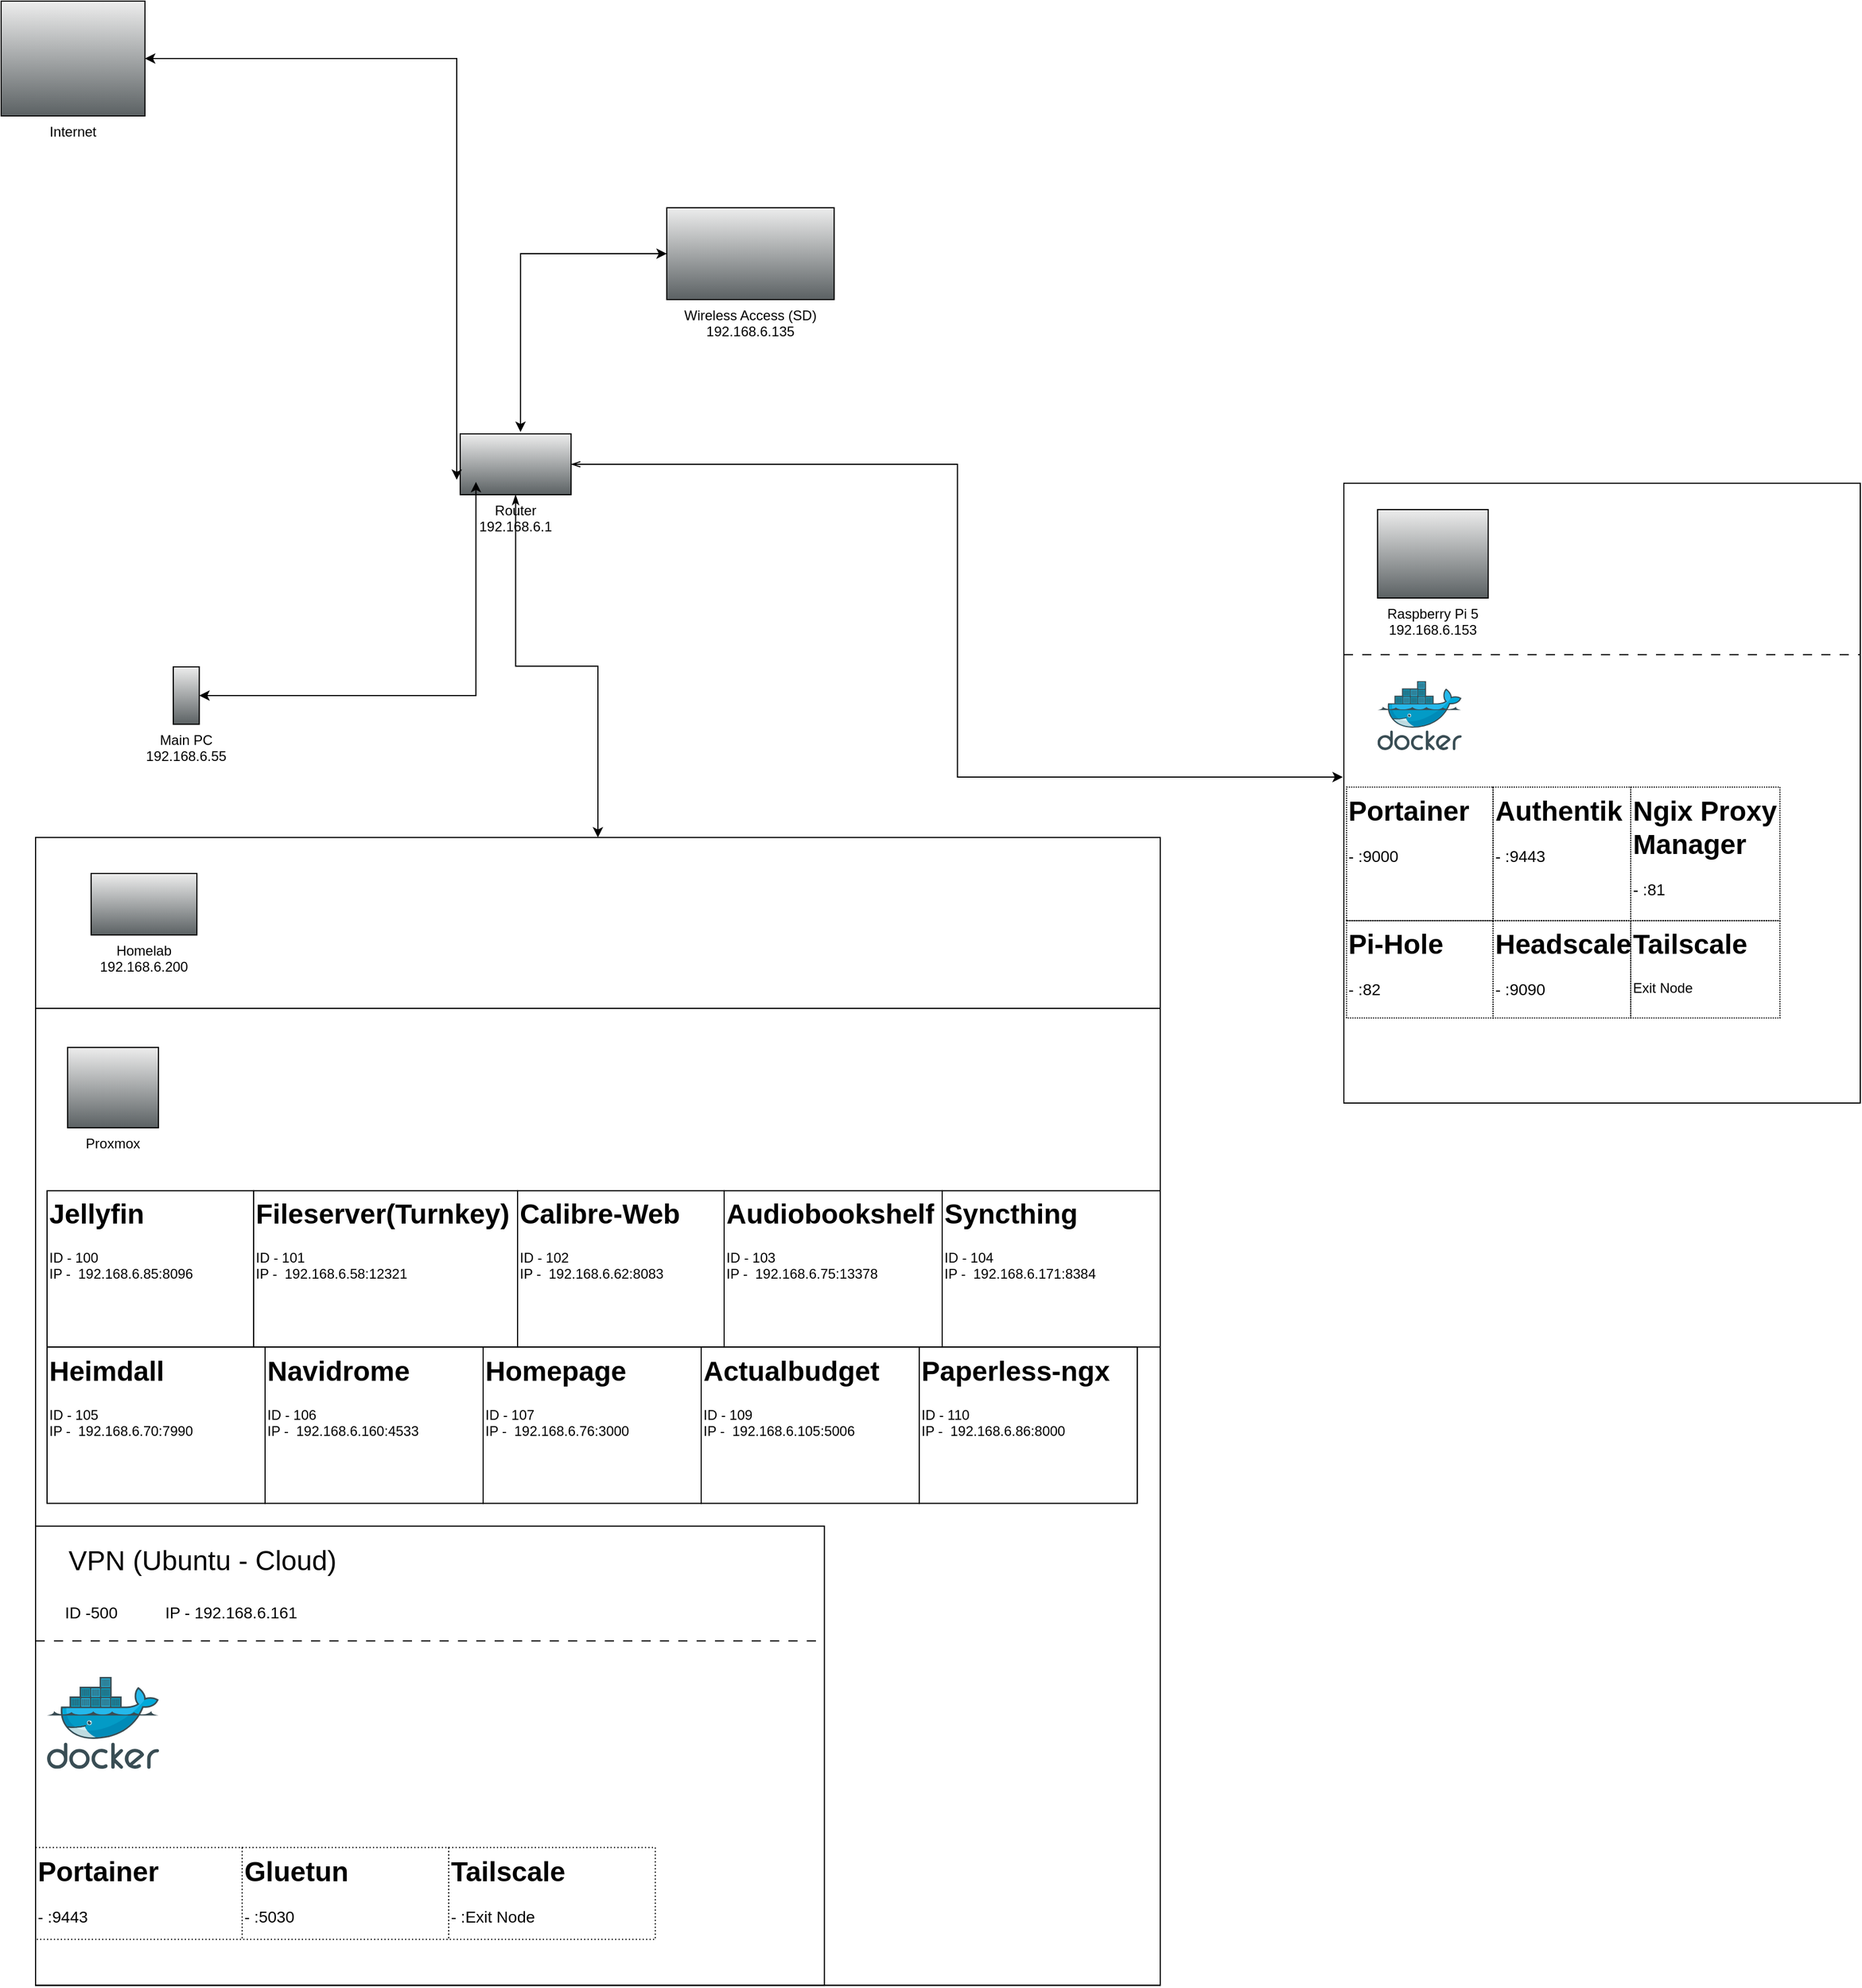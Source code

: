 <mxfile version="28.0.1">
  <diagram name="Page-1" id="eWlDXhBhW4zc3QP7-HH6">
    <mxGraphModel dx="987" dy="846" grid="1" gridSize="10" guides="1" tooltips="1" connect="1" arrows="1" fold="1" page="1" pageScale="1" pageWidth="850" pageHeight="1100" background="#FFFFFF" math="0" shadow="0">
      <root>
        <mxCell id="0" />
        <mxCell id="1" parent="0" />
        <mxCell id="I_c64kBmUim3LT_-4NQp-3" value="Internet&#xa;" style="shape=mxgraph.networks2.icon;aspect=fixed;fillColor=#EDEDED;strokeColor=#000000;gradientColor=#5B6163;network2IconShadow=1;network2bgFillColor=none;network2Icon=mxgraph.networks2.internet;network2IconXOffset=0.001;network2IconYOffset=0.004;network2IconW=0.968;network2IconH=0.772;labelPosition=center;verticalLabelPosition=bottom;align=center;verticalAlign=top;" vertex="1" parent="1">
          <mxGeometry x="60" y="20" width="125.32" height="100" as="geometry" />
        </mxCell>
        <mxCell id="I_c64kBmUim3LT_-4NQp-88" style="edgeStyle=orthogonalEdgeStyle;rounded=0;orthogonalLoop=1;jettySize=auto;html=1;entryX=0.5;entryY=0;entryDx=0;entryDy=0;startArrow=classicThin;startFill=1;" edge="1" parent="1" source="I_c64kBmUim3LT_-4NQp-4" target="I_c64kBmUim3LT_-4NQp-46">
          <mxGeometry relative="1" as="geometry" />
        </mxCell>
        <mxCell id="I_c64kBmUim3LT_-4NQp-4" value="Router&#xa;192.168.6.1" style="fillColorStyles=neutralFill;neutralFill=#9DA6A8;shape=mxgraph.networks2.icon;aspect=fixed;fillColor=#EDEDED;strokeColor=#000000;gradientColor=#5B6163;network2IconShadow=1;network2bgFillColor=none;network2Icon=mxgraph.networks2.router;network2IconXOffset=0.0;network2IconYOffset=-0.114;network2IconW=1;network2IconH=0.548;labelPosition=center;verticalLabelPosition=bottom;align=center;verticalAlign=top;" vertex="1" parent="1">
          <mxGeometry x="460" y="397" width="96.63" height="53" as="geometry" />
        </mxCell>
        <mxCell id="I_c64kBmUim3LT_-4NQp-5" style="edgeStyle=orthogonalEdgeStyle;rounded=0;orthogonalLoop=1;jettySize=auto;html=1;startArrow=classic;startFill=1;entryX=-0.031;entryY=0.755;entryDx=0;entryDy=0;entryPerimeter=0;" edge="1" parent="1" source="I_c64kBmUim3LT_-4NQp-3" target="I_c64kBmUim3LT_-4NQp-4">
          <mxGeometry relative="1" as="geometry">
            <mxPoint x="380" y="241" as="targetPoint" />
          </mxGeometry>
        </mxCell>
        <mxCell id="I_c64kBmUim3LT_-4NQp-6" value="Wireless Access (SD)&#xa;192.168.6.135" style="fillColorStyles=neutralFill;neutralFill=#9DA6A8;shape=mxgraph.networks2.icon;aspect=fixed;fillColor=#EDEDED;strokeColor=#000000;gradientColor=#5B6163;network2IconShadow=1;network2bgFillColor=none;network2Icon=mxgraph.networks2.wireless_hub;network2IconYOffset=-0.114;network2IconW=1;network2IconH=0.548;labelPosition=center;verticalLabelPosition=bottom;align=center;verticalAlign=top;" vertex="1" parent="1">
          <mxGeometry x="640" y="200" width="145.84" height="80" as="geometry" />
        </mxCell>
        <mxCell id="I_c64kBmUim3LT_-4NQp-7" style="edgeStyle=orthogonalEdgeStyle;rounded=0;orthogonalLoop=1;jettySize=auto;html=1;entryX=0.544;entryY=-0.031;entryDx=0;entryDy=0;entryPerimeter=0;startArrow=classic;startFill=1;" edge="1" parent="1" source="I_c64kBmUim3LT_-4NQp-6" target="I_c64kBmUim3LT_-4NQp-4">
          <mxGeometry relative="1" as="geometry" />
        </mxCell>
        <mxCell id="I_c64kBmUim3LT_-4NQp-9" value="Main PC&#xa;192.168.6.55" style="shape=mxgraph.networks2.icon;aspect=fixed;fillColor=#EDEDED;strokeColor=#000000;gradientColor=#5B6163;network2IconShadow=1;network2bgFillColor=none;network2Icon=mxgraph.networks2.desktop_pc;network2IconXOffset=-0.003;network2IconYOffset=0.0;network2IconW=0.453;network2IconH=1.0;labelPosition=center;verticalLabelPosition=bottom;align=center;verticalAlign=top;" vertex="1" parent="1">
          <mxGeometry x="210" y="600" width="22.65" height="49.975" as="geometry" />
        </mxCell>
        <mxCell id="I_c64kBmUim3LT_-4NQp-38" value="" style="group" vertex="1" connectable="0" parent="1">
          <mxGeometry x="1230" y="440" width="450" height="540" as="geometry" />
        </mxCell>
        <mxCell id="I_c64kBmUim3LT_-4NQp-11" value="Raspberry Pi 5&#xa;192.168.6.153" style="shape=mxgraph.networks2.icon;aspect=fixed;fillColor=#EDEDED;strokeColor=#000000;gradientColor=#5B6163;network2IconShadow=1;network2bgFillColor=none;network2Icon=mxgraph.networks2.external_storage;network2IconYOffset=-0.027;network2IconW=1;network2IconH=0.799;labelPosition=center;verticalLabelPosition=bottom;align=center;verticalAlign=top;" vertex="1" parent="I_c64kBmUim3LT_-4NQp-38">
          <mxGeometry x="29.35" y="22.98" width="96.43" height="77.02" as="geometry" />
        </mxCell>
        <mxCell id="I_c64kBmUim3LT_-4NQp-34" value="" style="rounded=0;whiteSpace=wrap;html=1;fillColor=none;strokeColor=default;" vertex="1" parent="I_c64kBmUim3LT_-4NQp-38">
          <mxGeometry width="450" height="540" as="geometry" />
        </mxCell>
        <mxCell id="I_c64kBmUim3LT_-4NQp-35" value="" style="rounded=0;whiteSpace=wrap;html=1;fillColor=none;dashed=1;dashPattern=8 8;" vertex="1" parent="I_c64kBmUim3LT_-4NQp-38">
          <mxGeometry y="149.362" width="450" height="390.638" as="geometry" />
        </mxCell>
        <mxCell id="I_c64kBmUim3LT_-4NQp-37" value="" style="image;sketch=0;aspect=fixed;html=1;points=[];align=center;fontSize=12;image=img/lib/mscae/Docker.svg;container=0;" vertex="1" parent="I_c64kBmUim3LT_-4NQp-38">
          <mxGeometry x="29.34" y="172.345" width="73.359" height="60.153" as="geometry">
            <mxRectangle x="777" y="220" width="50" height="40" as="alternateBounds" />
          </mxGeometry>
        </mxCell>
        <mxCell id="I_c64kBmUim3LT_-4NQp-40" value="&lt;h1 style=&quot;margin-top: 0px;&quot;&gt;Authentik&lt;/h1&gt;&lt;p&gt;&lt;font style=&quot;font-size: 14px;&quot;&gt;- :&lt;font&gt;9443&amp;nbsp;&lt;/font&gt;&lt;/font&gt;&lt;/p&gt;" style="text;html=1;whiteSpace=wrap;overflow=hidden;rounded=0;strokeColor=default;dashed=1;dashPattern=1 1;" vertex="1" parent="I_c64kBmUim3LT_-4NQp-38">
          <mxGeometry x="130" y="264.706" width="120" height="116.471" as="geometry" />
        </mxCell>
        <mxCell id="I_c64kBmUim3LT_-4NQp-42" value="&lt;h1 style=&quot;margin-top: 0px;&quot;&gt;Pi-Hole&lt;/h1&gt;&lt;p&gt;&lt;font style=&quot;font-size: 14px;&quot;&gt;- :82&lt;/font&gt;&lt;/p&gt;" style="text;html=1;whiteSpace=wrap;overflow=hidden;rounded=0;strokeColor=default;dashed=1;dashPattern=1 1;" vertex="1" parent="I_c64kBmUim3LT_-4NQp-38">
          <mxGeometry x="2.34" y="381.176" width="127.66" height="84.706" as="geometry" />
        </mxCell>
        <mxCell id="I_c64kBmUim3LT_-4NQp-43" value="&lt;h1 style=&quot;margin-top: 0px;&quot;&gt;Portainer&lt;/h1&gt;&lt;p&gt;&lt;font style=&quot;font-size: 14px;&quot;&gt;- :9000&lt;/font&gt;&lt;/p&gt;" style="text;html=1;whiteSpace=wrap;overflow=hidden;rounded=0;strokeColor=default;dashed=1;dashPattern=1 1;" vertex="1" parent="I_c64kBmUim3LT_-4NQp-38">
          <mxGeometry x="2.34" y="264.706" width="127.66" height="116.471" as="geometry" />
        </mxCell>
        <mxCell id="I_c64kBmUim3LT_-4NQp-41" value="&lt;h1 style=&quot;margin-top: 0px;&quot;&gt;Headscale&lt;/h1&gt;&lt;p&gt;&lt;font style=&quot;font-size: 14px;&quot;&gt;- :9090&lt;/font&gt;&lt;/p&gt;" style="text;html=1;whiteSpace=wrap;overflow=hidden;rounded=0;strokeColor=default;dashed=1;dashPattern=1 1;" vertex="1" parent="I_c64kBmUim3LT_-4NQp-38">
          <mxGeometry x="130" y="381.176" width="120" height="84.706" as="geometry" />
        </mxCell>
        <mxCell id="I_c64kBmUim3LT_-4NQp-44" value="&lt;h1 style=&quot;margin-top: 0px;&quot;&gt;Ngix Proxy Manager&lt;/h1&gt;&lt;p&gt;&lt;font style=&quot;font-size: 14px;&quot;&gt;- :81&lt;/font&gt;&lt;/p&gt;" style="text;html=1;whiteSpace=wrap;overflow=hidden;rounded=0;strokeColor=default;dashed=1;dashPattern=1 1;" vertex="1" parent="I_c64kBmUim3LT_-4NQp-38">
          <mxGeometry x="250" y="264.706" width="130" height="116.471" as="geometry" />
        </mxCell>
        <mxCell id="I_c64kBmUim3LT_-4NQp-45" value="&lt;h1 style=&quot;margin-top: 0px;&quot;&gt;Tailscale&lt;/h1&gt;&lt;p&gt;Exit Node&lt;/p&gt;" style="text;html=1;whiteSpace=wrap;overflow=hidden;rounded=0;strokeColor=default;dashed=1;dashPattern=1 1;" vertex="1" parent="I_c64kBmUim3LT_-4NQp-38">
          <mxGeometry x="250" y="381.18" width="130" height="84.71" as="geometry" />
        </mxCell>
        <mxCell id="I_c64kBmUim3LT_-4NQp-49" value="" style="group" vertex="1" connectable="0" parent="1">
          <mxGeometry x="90" y="750" width="980.0" height="1000" as="geometry" />
        </mxCell>
        <mxCell id="I_c64kBmUim3LT_-4NQp-8" value="Homelab&#xa;192.168.6.200" style="fillColorStyles=neutralFill;neutralFill=#9DA6A8;shape=mxgraph.networks2.icon;aspect=fixed;fillColor=#EDEDED;strokeColor=#000000;gradientColor=#5B6163;network2IconShadow=1;network2bgFillColor=none;network2Icon=mxgraph.networks2.server;network2IconW=1.0;network2IconH=0.581;labelPosition=center;verticalLabelPosition=bottom;align=center;verticalAlign=top;" vertex="1" parent="I_c64kBmUim3LT_-4NQp-49">
          <mxGeometry x="48.4" y="30.005" width="92.17" height="53.56" as="geometry" />
        </mxCell>
        <mxCell id="I_c64kBmUim3LT_-4NQp-51" value="Proxmox" style="shape=mxgraph.networks2.icon;aspect=fixed;fillColor=#EDEDED;strokeColor=#000000;gradientColor=#5B6163;network2IconShadow=1;network2bgFillColor=none;network2Icon=mxgraph.networks2.load_balancer;network2IconW=0.86;network2IconH=0.76;labelPosition=center;verticalLabelPosition=bottom;align=center;verticalAlign=top;" vertex="1" parent="I_c64kBmUim3LT_-4NQp-49">
          <mxGeometry x="27.87" y="181.573" width="79.21" height="70" as="geometry" />
        </mxCell>
        <mxCell id="I_c64kBmUim3LT_-4NQp-53" value="" style="group" vertex="1" connectable="0" parent="I_c64kBmUim3LT_-4NQp-49">
          <mxGeometry y="-1.35" width="980.0" height="1000.0" as="geometry" />
        </mxCell>
        <mxCell id="I_c64kBmUim3LT_-4NQp-52" value="" style="rounded=0;whiteSpace=wrap;html=1;fillColor=none;" vertex="1" parent="I_c64kBmUim3LT_-4NQp-53">
          <mxGeometry y="148.878" width="980" height="851.122" as="geometry" />
        </mxCell>
        <mxCell id="I_c64kBmUim3LT_-4NQp-46" value="" style="rounded=0;whiteSpace=wrap;html=1;fillColor=none;" vertex="1" parent="I_c64kBmUim3LT_-4NQp-53">
          <mxGeometry width="980.0" height="1000" as="geometry" />
        </mxCell>
        <mxCell id="I_c64kBmUim3LT_-4NQp-58" value="&lt;h1 style=&quot;margin-top: 0px;&quot;&gt;Jellyfin&lt;/h1&gt;&lt;div&gt;ID - 100&lt;/div&gt;&lt;div&gt;IP -&amp;nbsp; 192.168.6.85:8096&lt;/div&gt;&lt;p&gt;&lt;font style=&quot;font-size: 14px;&quot;&gt;&lt;br&gt;&lt;/font&gt;&lt;/p&gt;" style="text;html=1;whiteSpace=wrap;overflow=hidden;rounded=0;strokeColor=default;" vertex="1" parent="I_c64kBmUim3LT_-4NQp-53">
          <mxGeometry x="10" y="307.754" width="180" height="136.179" as="geometry" />
        </mxCell>
        <mxCell id="I_c64kBmUim3LT_-4NQp-66" value="&lt;h1 style=&quot;margin-top: 0px;&quot;&gt;Fileserver(Turnkey)&lt;/h1&gt;&lt;div&gt;ID - 101&lt;/div&gt;&lt;div&gt;IP -&amp;nbsp; 192.168.6.58:12321&lt;/div&gt;&lt;p&gt;&lt;font style=&quot;font-size: 14px;&quot;&gt;&lt;br&gt;&lt;/font&gt;&lt;/p&gt;" style="text;html=1;whiteSpace=wrap;overflow=hidden;rounded=0;strokeColor=default;" vertex="1" parent="I_c64kBmUim3LT_-4NQp-53">
          <mxGeometry x="190" y="307.754" width="230" height="136.179" as="geometry" />
        </mxCell>
        <mxCell id="I_c64kBmUim3LT_-4NQp-67" value="&lt;h1 style=&quot;margin-top: 0px;&quot;&gt;Calibre-Web&lt;/h1&gt;&lt;div&gt;ID - 102&lt;/div&gt;&lt;div&gt;IP -&amp;nbsp; 192.168.6.62:8083&lt;/div&gt;&lt;p&gt;&lt;font style=&quot;font-size: 14px;&quot;&gt;&lt;br&gt;&lt;/font&gt;&lt;/p&gt;" style="text;html=1;whiteSpace=wrap;overflow=hidden;rounded=0;strokeColor=default;" vertex="1" parent="I_c64kBmUim3LT_-4NQp-53">
          <mxGeometry x="420" y="307.754" width="180" height="136.179" as="geometry" />
        </mxCell>
        <mxCell id="I_c64kBmUim3LT_-4NQp-68" value="&lt;h1 style=&quot;margin-top: 0px;&quot;&gt;Audiobookshelf&lt;/h1&gt;&lt;div&gt;ID - 103&lt;/div&gt;&lt;div&gt;IP -&amp;nbsp; 192.168.6.75:13378&lt;/div&gt;&lt;p&gt;&lt;font style=&quot;font-size: 14px;&quot;&gt;&lt;br&gt;&lt;/font&gt;&lt;/p&gt;" style="text;html=1;whiteSpace=wrap;overflow=hidden;rounded=0;strokeColor=default;" vertex="1" parent="I_c64kBmUim3LT_-4NQp-53">
          <mxGeometry x="600" y="307.754" width="190" height="136.179" as="geometry" />
        </mxCell>
        <mxCell id="I_c64kBmUim3LT_-4NQp-69" value="&lt;h1 style=&quot;margin-top: 0px;&quot;&gt;Syncthing&lt;/h1&gt;&lt;div&gt;ID - 104&lt;/div&gt;&lt;div&gt;IP -&amp;nbsp; 192.168.6.171:8384&lt;/div&gt;&lt;p&gt;&lt;font style=&quot;font-size: 14px;&quot;&gt;&lt;br&gt;&lt;/font&gt;&lt;/p&gt;" style="text;html=1;whiteSpace=wrap;overflow=hidden;rounded=0;strokeColor=default;" vertex="1" parent="I_c64kBmUim3LT_-4NQp-53">
          <mxGeometry x="790" y="307.754" width="190" height="136.179" as="geometry" />
        </mxCell>
        <mxCell id="I_c64kBmUim3LT_-4NQp-70" value="&lt;h1 style=&quot;margin-top: 0px;&quot;&gt;Heimdall&lt;/h1&gt;&lt;div&gt;ID - 105&lt;/div&gt;&lt;div&gt;IP -&amp;nbsp; 192.168.6.70:7990&lt;/div&gt;&lt;p&gt;&lt;font style=&quot;font-size: 14px;&quot;&gt;&lt;br&gt;&lt;/font&gt;&lt;/p&gt;" style="text;html=1;whiteSpace=wrap;overflow=hidden;rounded=0;strokeColor=default;" vertex="1" parent="I_c64kBmUim3LT_-4NQp-53">
          <mxGeometry x="10" y="443.934" width="190" height="136.179" as="geometry" />
        </mxCell>
        <mxCell id="I_c64kBmUim3LT_-4NQp-71" value="&lt;h1 style=&quot;margin-top: 0px;&quot;&gt;Navidrome&lt;/h1&gt;&lt;div&gt;ID - 106&lt;/div&gt;&lt;div&gt;IP -&amp;nbsp; 192.168.6.160:4533&lt;/div&gt;&lt;p&gt;&lt;font style=&quot;font-size: 14px;&quot;&gt;&lt;br&gt;&lt;/font&gt;&lt;/p&gt;" style="text;html=1;whiteSpace=wrap;overflow=hidden;rounded=0;strokeColor=default;" vertex="1" parent="I_c64kBmUim3LT_-4NQp-53">
          <mxGeometry x="200" y="443.934" width="190" height="136.179" as="geometry" />
        </mxCell>
        <mxCell id="I_c64kBmUim3LT_-4NQp-72" value="&lt;h1 style=&quot;margin-top: 0px;&quot;&gt;Homepage&lt;/h1&gt;&lt;div&gt;ID - 107&lt;/div&gt;&lt;div&gt;IP -&amp;nbsp; 192.168.6.76:3000&lt;/div&gt;&lt;p&gt;&lt;font style=&quot;font-size: 14px;&quot;&gt;&lt;br&gt;&lt;/font&gt;&lt;/p&gt;" style="text;html=1;whiteSpace=wrap;overflow=hidden;rounded=0;strokeColor=default;" vertex="1" parent="I_c64kBmUim3LT_-4NQp-53">
          <mxGeometry x="390" y="443.934" width="190" height="136.179" as="geometry" />
        </mxCell>
        <mxCell id="I_c64kBmUim3LT_-4NQp-73" value="&lt;h1 style=&quot;margin-top: 0px;&quot;&gt;Actualbudget&lt;/h1&gt;&lt;div&gt;ID - 109&lt;/div&gt;&lt;div&gt;IP -&amp;nbsp; 192.168.6.105:5006&lt;/div&gt;&lt;p&gt;&lt;font style=&quot;font-size: 14px;&quot;&gt;&lt;br&gt;&lt;/font&gt;&lt;/p&gt;" style="text;html=1;whiteSpace=wrap;overflow=hidden;rounded=0;strokeColor=default;" vertex="1" parent="I_c64kBmUim3LT_-4NQp-53">
          <mxGeometry x="580" y="443.934" width="190" height="136.179" as="geometry" />
        </mxCell>
        <mxCell id="I_c64kBmUim3LT_-4NQp-74" value="&lt;h1 style=&quot;margin-top: 0px;&quot;&gt;Paperless-ngx&lt;/h1&gt;&lt;div&gt;ID - 110&lt;/div&gt;&lt;div&gt;IP -&amp;nbsp; 192.168.6.86:8000&lt;/div&gt;&lt;p&gt;&lt;font style=&quot;font-size: 14px;&quot;&gt;&lt;br&gt;&lt;/font&gt;&lt;/p&gt;" style="text;html=1;whiteSpace=wrap;overflow=hidden;rounded=0;strokeColor=default;" vertex="1" parent="I_c64kBmUim3LT_-4NQp-53">
          <mxGeometry x="770" y="443.934" width="190" height="136.179" as="geometry" />
        </mxCell>
        <mxCell id="I_c64kBmUim3LT_-4NQp-75" value="" style="rounded=0;whiteSpace=wrap;html=1;fillColor=none;" vertex="1" parent="I_c64kBmUim3LT_-4NQp-53">
          <mxGeometry y="600.0" width="687.35" height="400" as="geometry" />
        </mxCell>
        <mxCell id="I_c64kBmUim3LT_-4NQp-76" value="&lt;font style=&quot;font-size: 24px;&quot;&gt;VPN (Ubuntu - Cloud)&lt;/font&gt;" style="text;html=1;align=center;verticalAlign=middle;resizable=0;points=[];autosize=1;strokeColor=none;fillColor=none;" vertex="1" parent="I_c64kBmUim3LT_-4NQp-53">
          <mxGeometry x="15" y="610.0" width="260" height="40" as="geometry" />
        </mxCell>
        <mxCell id="I_c64kBmUim3LT_-4NQp-77" value="&lt;font style=&quot;font-size: 14px;&quot;&gt;ID -500&amp;nbsp;&lt;/font&gt;" style="text;html=1;align=center;verticalAlign=middle;resizable=0;points=[];autosize=1;strokeColor=none;fillColor=none;" vertex="1" parent="I_c64kBmUim3LT_-4NQp-53">
          <mxGeometry x="15" y="660.0" width="70" height="30" as="geometry" />
        </mxCell>
        <mxCell id="I_c64kBmUim3LT_-4NQp-78" value="&lt;font style=&quot;font-size: 14px;&quot;&gt;IP - 192.168.6.161&lt;/font&gt;" style="text;html=1;align=center;verticalAlign=middle;resizable=0;points=[];autosize=1;strokeColor=none;fillColor=none;" vertex="1" parent="I_c64kBmUim3LT_-4NQp-53">
          <mxGeometry x="100" y="660.0" width="140" height="30" as="geometry" />
        </mxCell>
        <mxCell id="I_c64kBmUim3LT_-4NQp-79" value="" style="image;sketch=0;aspect=fixed;html=1;points=[];align=center;fontSize=12;image=img/lib/mscae/Docker.svg;" vertex="1" parent="I_c64kBmUim3LT_-4NQp-53">
          <mxGeometry x="10.0" y="731.35" width="97.56" height="80" as="geometry" />
        </mxCell>
        <mxCell id="I_c64kBmUim3LT_-4NQp-81" value="" style="endArrow=none;dashed=1;html=1;rounded=0;exitX=0;exitY=0.25;exitDx=0;exitDy=0;entryX=1;entryY=0.25;entryDx=0;entryDy=0;dashPattern=8 8;" edge="1" parent="I_c64kBmUim3LT_-4NQp-53" source="I_c64kBmUim3LT_-4NQp-75" target="I_c64kBmUim3LT_-4NQp-75">
          <mxGeometry width="50" height="50" relative="1" as="geometry">
            <mxPoint x="905" y="730.0" as="sourcePoint" />
            <mxPoint x="955" y="680.0" as="targetPoint" />
          </mxGeometry>
        </mxCell>
        <mxCell id="I_c64kBmUim3LT_-4NQp-83" value="&lt;h1 style=&quot;margin-top: 0px;&quot;&gt;Portainer&lt;/h1&gt;&lt;p&gt;&lt;font style=&quot;font-size: 14px;&quot;&gt;- :9443&lt;/font&gt;&lt;/p&gt;" style="text;html=1;whiteSpace=wrap;overflow=hidden;rounded=0;dashed=1;dashPattern=1 2;strokeColor=default;" vertex="1" parent="I_c64kBmUim3LT_-4NQp-53">
          <mxGeometry y="880.0" width="180" height="80" as="geometry" />
        </mxCell>
        <mxCell id="I_c64kBmUim3LT_-4NQp-84" value="&lt;h1 style=&quot;margin-top: 0px;&quot;&gt;Gluetun&lt;/h1&gt;&lt;p&gt;&lt;font style=&quot;font-size: 14px;&quot;&gt;- :5030&lt;/font&gt;&lt;/p&gt;" style="text;html=1;whiteSpace=wrap;overflow=hidden;rounded=0;dashed=1;dashPattern=1 2;strokeColor=default;" vertex="1" parent="I_c64kBmUim3LT_-4NQp-53">
          <mxGeometry x="180" y="880.0" width="180" height="80" as="geometry" />
        </mxCell>
        <mxCell id="I_c64kBmUim3LT_-4NQp-85" value="&lt;h1 style=&quot;margin-top: 0px;&quot;&gt;Tailscale&lt;/h1&gt;&lt;p&gt;&lt;font style=&quot;font-size: 14px;&quot;&gt;- :Exit Node&lt;/font&gt;&lt;/p&gt;" style="text;html=1;whiteSpace=wrap;overflow=hidden;rounded=0;dashed=1;dashPattern=1 2;strokeColor=default;" vertex="1" parent="I_c64kBmUim3LT_-4NQp-53">
          <mxGeometry x="360" y="880.0" width="180" height="80" as="geometry" />
        </mxCell>
        <mxCell id="I_c64kBmUim3LT_-4NQp-89" style="edgeStyle=orthogonalEdgeStyle;rounded=0;orthogonalLoop=1;jettySize=auto;html=1;entryX=-0.002;entryY=0.273;entryDx=0;entryDy=0;entryPerimeter=0;startArrow=openThin;startFill=0;" edge="1" parent="1" source="I_c64kBmUim3LT_-4NQp-4" target="I_c64kBmUim3LT_-4NQp-35">
          <mxGeometry relative="1" as="geometry" />
        </mxCell>
        <mxCell id="I_c64kBmUim3LT_-4NQp-91" style="edgeStyle=orthogonalEdgeStyle;rounded=0;orthogonalLoop=1;jettySize=auto;html=1;entryX=0.142;entryY=0.79;entryDx=0;entryDy=0;entryPerimeter=0;startArrow=classic;startFill=1;" edge="1" parent="1" source="I_c64kBmUim3LT_-4NQp-9" target="I_c64kBmUim3LT_-4NQp-4">
          <mxGeometry relative="1" as="geometry" />
        </mxCell>
      </root>
    </mxGraphModel>
  </diagram>
</mxfile>

